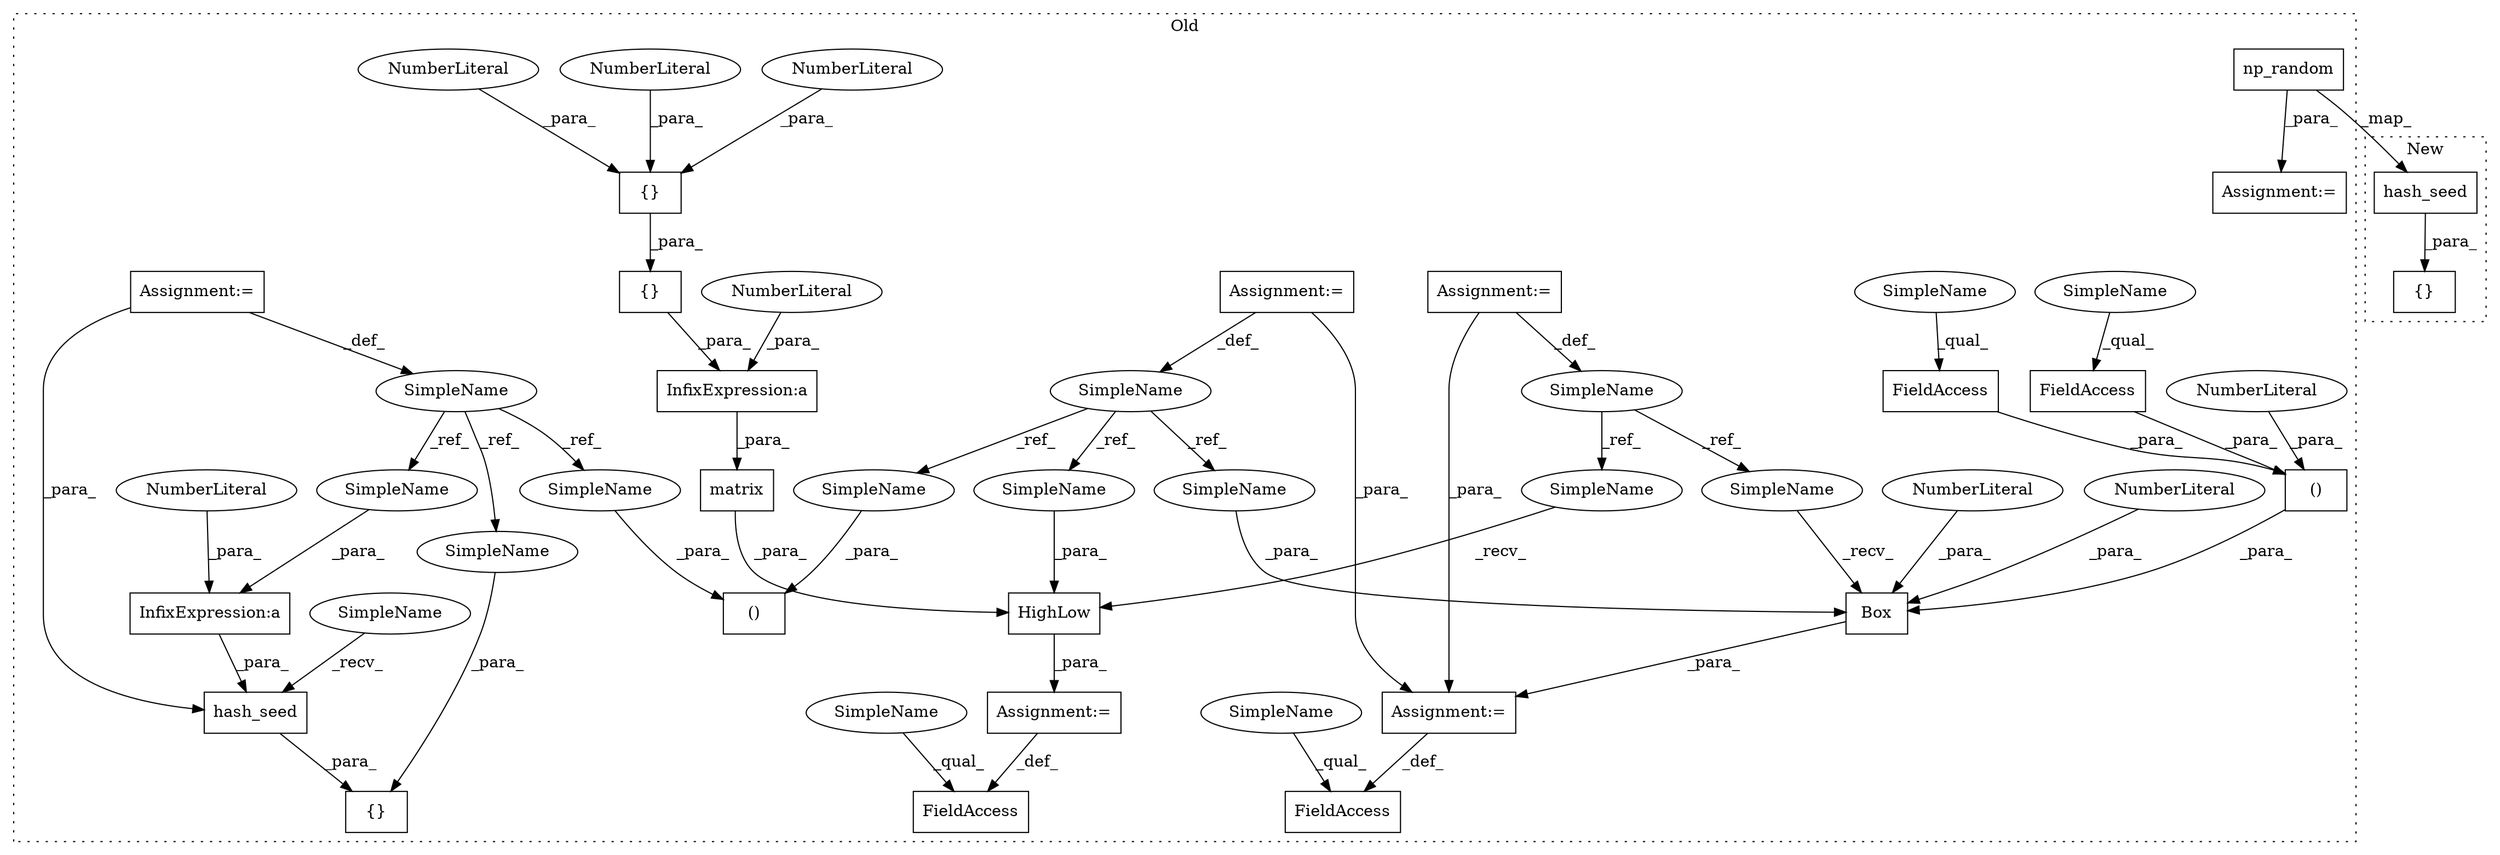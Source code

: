 digraph G {
subgraph cluster0 {
1 [label="matrix" a="32" s="1605,1636" l="7,1" shape="box"];
3 [label="Assignment:=" a="7" s="1583" l="1" shape="box"];
4 [label="Assignment:=" a="7" s="1404" l="9" shape="box"];
5 [label="InfixExpression:a" a="27" s="1632" l="3" shape="box"];
6 [label="()" a="106" s="1424" l="27" shape="box"];
7 [label="{}" a="4" s="1624,1630" l="1,1" shape="box"];
8 [label="NumberLiteral" a="34" s="1635" l="1" shape="ellipse"];
9 [label="NumberLiteral" a="34" s="1625" l="1" shape="ellipse"];
10 [label="NumberLiteral" a="34" s="1627" l="1" shape="ellipse"];
11 [label="{}" a="4" s="1623,1631" l="1,1" shape="box"];
12 [label="NumberLiteral" a="34" s="1629" l="1" shape="ellipse"];
13 [label="SimpleName" a="42" s="1350" l="5" shape="ellipse"];
14 [label="{}" a="4" s="1795,1807" l="1,1" shape="box"];
15 [label="InfixExpression:a" a="27" s="1512" l="3" shape="box"];
16 [label="NumberLiteral" a="34" s="1515" l="1" shape="ellipse"];
17 [label="FieldAccess" a="22" s="1566" l="17" shape="box"];
18 [label="FieldAccess" a="22" s="1730" l="17" shape="box"];
19 [label="()" a="106" s="1699" l="62" shape="box"];
20 [label="NumberLiteral" a="34" s="1760" l="1" shape="ellipse"];
21 [label="FieldAccess" a="22" s="1654" l="22" shape="box"];
22 [label="FieldAccess" a="22" s="1699" l="18" shape="box"];
23 [label="hash_seed" a="32" s="1497,1516" l="10,1" shape="box"];
24 [label="np_random" a="32" s="1461,1475" l="10,1" shape="box"];
26 [label="SimpleName" a="42" s="1404" l="9" shape="ellipse"];
27 [label="HighLow" a="32" s="1591,1647" l="8,1" shape="box"];
28 [label="Box" a="32" s="1684,1772" l="4,1" shape="box"];
29 [label="NumberLiteral" a="34" s="1688" l="1" shape="ellipse"];
30 [label="NumberLiteral" a="34" s="1690" l="3" shape="ellipse"];
31 [label="SimpleName" a="42" s="1388" l="6" shape="ellipse"];
32 [label="Assignment:=" a="7" s="1676" l="1" shape="box"];
33 [label="Assignment:=" a="7" s="1451" l="2" shape="box"];
34 [label="Assignment:=" a="7" s="1350" l="5" shape="box"];
35 [label="Assignment:=" a="7" s="1388" l="6" shape="box"];
36 [label="SimpleName" a="42" s="1796" l="5" shape="ellipse"];
37 [label="SimpleName" a="42" s="1446" l="5" shape="ellipse"];
38 [label="SimpleName" a="42" s="1507" l="5" shape="ellipse"];
39 [label="SimpleName" a="42" s="1654" l="4" shape="ellipse"];
40 [label="SimpleName" a="42" s="1699" l="4" shape="ellipse"];
41 [label="SimpleName" a="42" s="1730" l="4" shape="ellipse"];
42 [label="SimpleName" a="42" s="1566" l="4" shape="ellipse"];
43 [label="SimpleName" a="42" s="1638" l="9" shape="ellipse"];
44 [label="SimpleName" a="42" s="1424" l="9" shape="ellipse"];
45 [label="SimpleName" a="42" s="1763" l="9" shape="ellipse"];
46 [label="SimpleName" a="42" s="1489" l="7" shape="ellipse"];
47 [label="SimpleName" a="42" s="1677" l="6" shape="ellipse"];
48 [label="SimpleName" a="42" s="1584" l="6" shape="ellipse"];
label = "Old";
style="dotted";
}
subgraph cluster1 {
2 [label="{}" a="4" s="1670,1675" l="1,1" shape="box"];
25 [label="hash_seed" a="32" s="1591,1605" l="10,1" shape="box"];
label = "New";
style="dotted";
}
1 -> 27 [label="_para_"];
3 -> 17 [label="_def_"];
4 -> 32 [label="_para_"];
4 -> 26 [label="_def_"];
5 -> 1 [label="_para_"];
7 -> 11 [label="_para_"];
8 -> 5 [label="_para_"];
9 -> 7 [label="_para_"];
10 -> 7 [label="_para_"];
11 -> 5 [label="_para_"];
12 -> 7 [label="_para_"];
13 -> 36 [label="_ref_"];
13 -> 38 [label="_ref_"];
13 -> 37 [label="_ref_"];
15 -> 23 [label="_para_"];
16 -> 15 [label="_para_"];
18 -> 19 [label="_para_"];
19 -> 28 [label="_para_"];
20 -> 19 [label="_para_"];
22 -> 19 [label="_para_"];
23 -> 14 [label="_para_"];
24 -> 25 [label="_map_"];
24 -> 33 [label="_para_"];
25 -> 2 [label="_para_"];
26 -> 44 [label="_ref_"];
26 -> 43 [label="_ref_"];
26 -> 45 [label="_ref_"];
27 -> 3 [label="_para_"];
28 -> 32 [label="_para_"];
29 -> 28 [label="_para_"];
30 -> 28 [label="_para_"];
31 -> 47 [label="_ref_"];
31 -> 48 [label="_ref_"];
32 -> 21 [label="_def_"];
34 -> 23 [label="_para_"];
34 -> 13 [label="_def_"];
35 -> 32 [label="_para_"];
35 -> 31 [label="_def_"];
36 -> 14 [label="_para_"];
37 -> 6 [label="_para_"];
38 -> 15 [label="_para_"];
39 -> 21 [label="_qual_"];
40 -> 22 [label="_qual_"];
41 -> 18 [label="_qual_"];
42 -> 17 [label="_qual_"];
43 -> 27 [label="_para_"];
44 -> 6 [label="_para_"];
45 -> 28 [label="_para_"];
46 -> 23 [label="_recv_"];
47 -> 28 [label="_recv_"];
48 -> 27 [label="_recv_"];
}